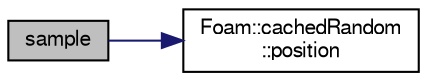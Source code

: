 digraph "sample"
{
  bgcolor="transparent";
  edge [fontname="FreeSans",fontsize="10",labelfontname="FreeSans",labelfontsize="10"];
  node [fontname="FreeSans",fontsize="10",shape=record];
  rankdir="LR";
  Node19 [label="sample",height=0.2,width=0.4,color="black", fillcolor="grey75", style="filled", fontcolor="black"];
  Node19 -> Node20 [color="midnightblue",fontsize="10",style="solid",fontname="FreeSans"];
  Node20 [label="Foam::cachedRandom\l::position",height=0.2,width=0.4,color="black",URL="$a28134.html#a1f066a90b0e9f9d8cf1272384eecd896",tooltip="Return a sample between start and end. "];
}
